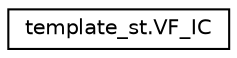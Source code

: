digraph "Graphical Class Hierarchy"
{
 // LATEX_PDF_SIZE
  edge [fontname="Helvetica",fontsize="10",labelfontname="Helvetica",labelfontsize="10"];
  node [fontname="Helvetica",fontsize="10",shape=record];
  rankdir="LR";
  Node0 [label="template_st.VF_IC",height=0.2,width=0.4,color="black", fillcolor="white", style="filled",URL="$d5/d7d/classtemplate__st_1_1VF__IC.html",tooltip=" "];
}
